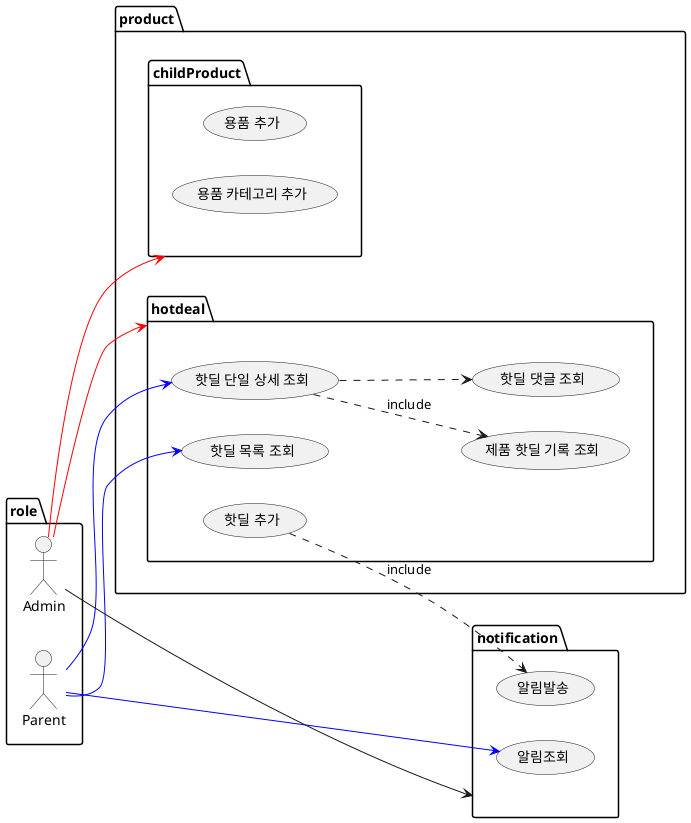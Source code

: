 @startuml
'https://plantuml.com/use-case-diagram
left to right direction
package role {
  actor Admin
  actor Parent
}

package product {
  package childProduct {
    usecase (용품 추가) as postProduct
    usecase (용품 카테고리 추가) as postProductCategory

    Admin -> childProduct #red
  }

  package hotdeal {
    usecase (핫딜 추가) as postHotDeal
    usecase (핫딜 목록 조회) as findHotDeal
    usecase (핫딜 단일 상세 조회) as getHotDealById
    usecase (제품 핫딜 기록 조회) as findHotDealByProduct
    usecase (핫딜 댓글 조회) as findHotDealComment

    Admin --> hotdeal #red
    Parent --> findHotDeal #blue
    Parent --> getHotDealById #blue

    getHotDealById ..> findHotDealByProduct: include
    getHotDealById ..> findHotDealComment
  }
}

package notification {
  usecase (알림발송) as notify
  postHotDeal ..> notify: include
  usecase (알림조회) as receiveNotification
  Parent --> receiveNotification #blue
}

Admin --> notification
@enduml